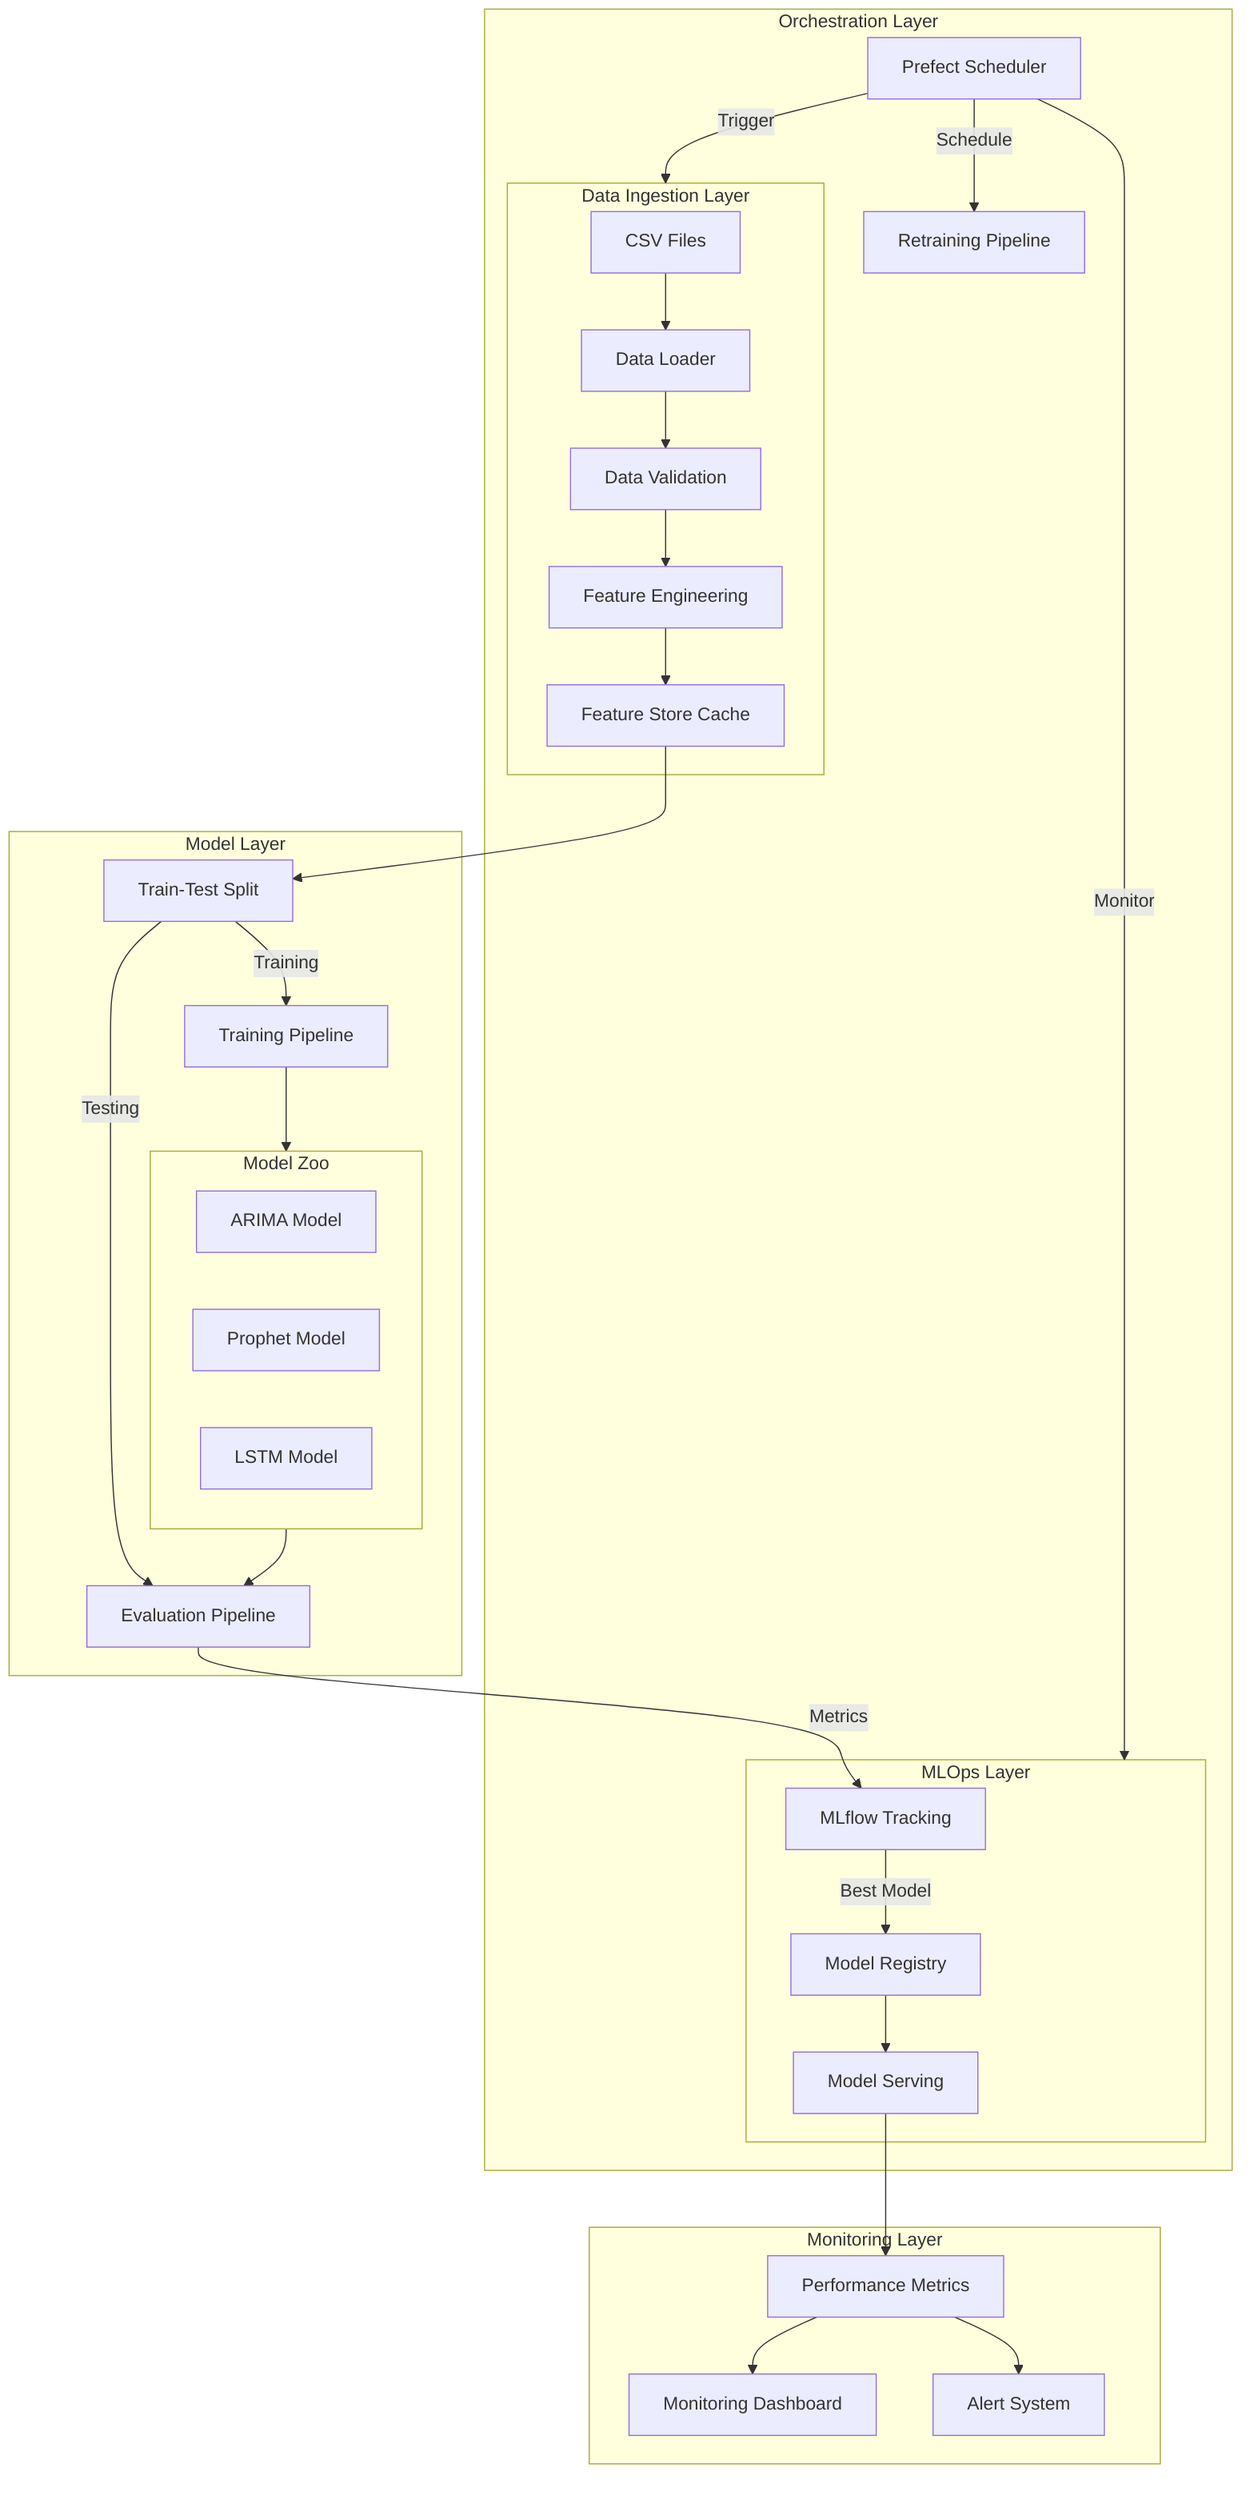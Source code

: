 flowchart TD
    subgraph DataIngestion["Data Ingestion Layer"]
        CSV["CSV Files"] --> DL["Data Loader"]
        DL --> DV["Data Validation"]
        DV --> FE["Feature Engineering"]
        FE --> Cache["Feature Store Cache"]
    end

    subgraph ModelLayer["Model Layer"]
        Cache --> Split["Train-Test Split"]
        Split --> |Training| Train["Training Pipeline"]
        Split --> |Testing| Eval["Evaluation Pipeline"]
        
        subgraph Models["Model Zoo"]
            direction LR
            ARIMA["ARIMA Model"]
            Prophet["Prophet Model"]
            LSTM["LSTM Model"]
        end
        
        Train --> Models
        Models --> Eval
    end

    subgraph MLOps["MLOps Layer"]
        Eval --> |Metrics| MLflow["MLflow Tracking"]
        MLflow --> |"Best Model"| Registry["Model Registry"]
        Registry --> Serving["Model Serving"]
    end

    subgraph Orchestration["Orchestration Layer"]
        Prefect["Prefect Scheduler"] --> |Trigger| DataIngestion
        Prefect --> |Monitor| MLOps
        Prefect --> |Schedule| Retrain["Retraining Pipeline"]
    end

    subgraph Monitoring["Monitoring Layer"]
        Serving --> Metrics["Performance Metrics"]
        Metrics --> Dashboard["Monitoring Dashboard"]
        Metrics --> Alerts["Alert System"]
    end